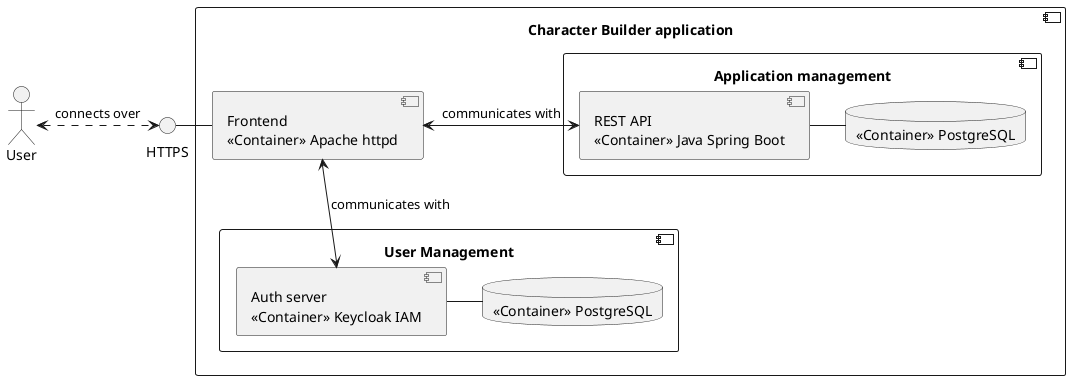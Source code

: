 @startuml
actor User as User
interface HTTPS as Interface_HTTPS
User <.> Interface_HTTPS: connects over

component "Character Builder application" {

[Frontend\n<<Container>> Apache httpd] as Frontend

component "Application management"{
[REST API\n<<Container>> Java Spring Boot] as SpringBootBackend
  Database "<<Container>> PostgreSQL" as NonUserDataDb
}

component "User Management" {
    Database "<<Container>> PostgreSQL" as UserDataDb
    [Auth server\n<<Container>> Keycloak IAM] as AuthServer
}

Interface_HTTPS - Frontend
Frontend <-> SpringBootBackend: communicates with
Frontend <--> AuthServer: communicates with
SpringBootBackend - NonUserDataDb
AuthServer - UserDataDb

}
@enduml